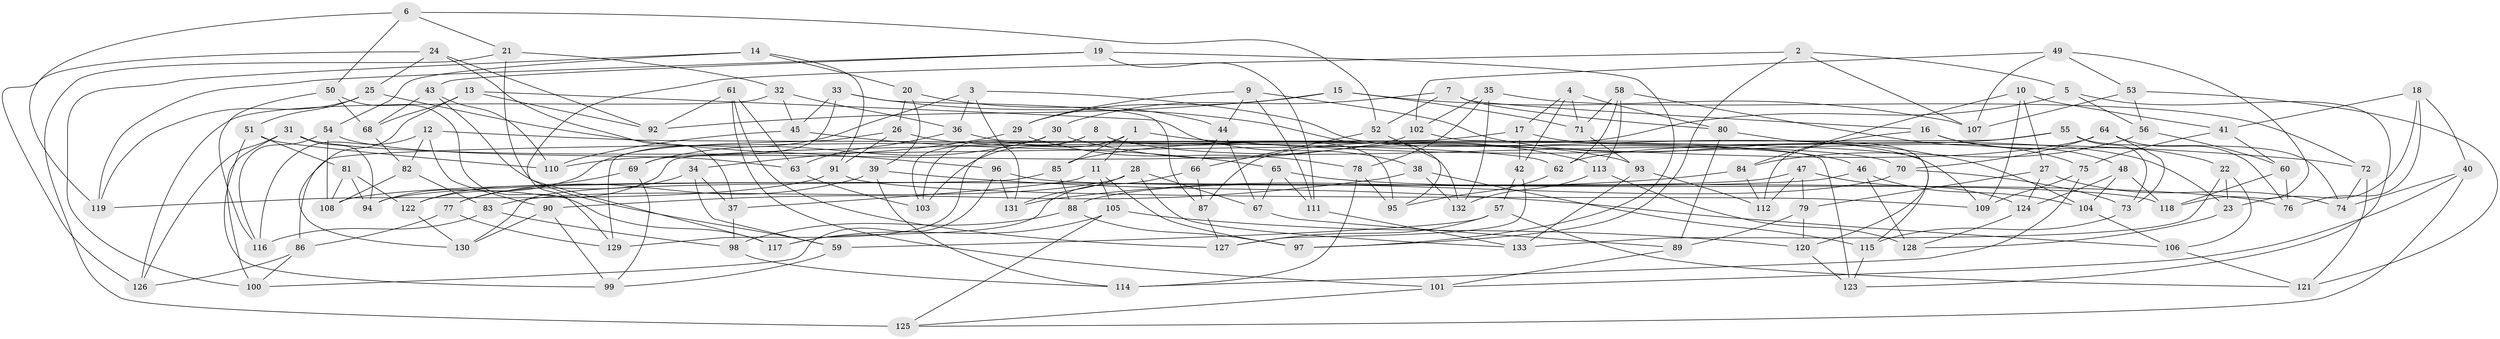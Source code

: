 // coarse degree distribution, {6: 0.4523809523809524, 5: 0.13095238095238096, 4: 0.38095238095238093, 3: 0.03571428571428571}
// Generated by graph-tools (version 1.1) at 2025/52/02/27/25 19:52:33]
// undirected, 133 vertices, 266 edges
graph export_dot {
graph [start="1"]
  node [color=gray90,style=filled];
  1;
  2;
  3;
  4;
  5;
  6;
  7;
  8;
  9;
  10;
  11;
  12;
  13;
  14;
  15;
  16;
  17;
  18;
  19;
  20;
  21;
  22;
  23;
  24;
  25;
  26;
  27;
  28;
  29;
  30;
  31;
  32;
  33;
  34;
  35;
  36;
  37;
  38;
  39;
  40;
  41;
  42;
  43;
  44;
  45;
  46;
  47;
  48;
  49;
  50;
  51;
  52;
  53;
  54;
  55;
  56;
  57;
  58;
  59;
  60;
  61;
  62;
  63;
  64;
  65;
  66;
  67;
  68;
  69;
  70;
  71;
  72;
  73;
  74;
  75;
  76;
  77;
  78;
  79;
  80;
  81;
  82;
  83;
  84;
  85;
  86;
  87;
  88;
  89;
  90;
  91;
  92;
  93;
  94;
  95;
  96;
  97;
  98;
  99;
  100;
  101;
  102;
  103;
  104;
  105;
  106;
  107;
  108;
  109;
  110;
  111;
  112;
  113;
  114;
  115;
  116;
  117;
  118;
  119;
  120;
  121;
  122;
  123;
  124;
  125;
  126;
  127;
  128;
  129;
  130;
  131;
  132;
  133;
  1 -- 103;
  1 -- 72;
  1 -- 11;
  1 -- 85;
  2 -- 129;
  2 -- 107;
  2 -- 97;
  2 -- 5;
  3 -- 94;
  3 -- 131;
  3 -- 36;
  3 -- 109;
  4 -- 17;
  4 -- 71;
  4 -- 42;
  4 -- 80;
  5 -- 123;
  5 -- 87;
  5 -- 56;
  6 -- 21;
  6 -- 52;
  6 -- 50;
  6 -- 119;
  7 -- 80;
  7 -- 30;
  7 -- 52;
  7 -- 16;
  8 -- 103;
  8 -- 46;
  8 -- 129;
  8 -- 95;
  9 -- 29;
  9 -- 44;
  9 -- 104;
  9 -- 111;
  10 -- 109;
  10 -- 41;
  10 -- 27;
  10 -- 84;
  11 -- 97;
  11 -- 105;
  11 -- 37;
  12 -- 116;
  12 -- 90;
  12 -- 82;
  12 -- 62;
  13 -- 130;
  13 -- 68;
  13 -- 92;
  13 -- 38;
  14 -- 20;
  14 -- 91;
  14 -- 100;
  14 -- 54;
  15 -- 29;
  15 -- 71;
  15 -- 107;
  15 -- 92;
  16 -- 112;
  16 -- 48;
  16 -- 22;
  17 -- 122;
  17 -- 23;
  17 -- 42;
  18 -- 76;
  18 -- 41;
  18 -- 40;
  18 -- 23;
  19 -- 111;
  19 -- 97;
  19 -- 43;
  19 -- 119;
  20 -- 26;
  20 -- 44;
  20 -- 39;
  21 -- 32;
  21 -- 125;
  21 -- 117;
  22 -- 106;
  22 -- 133;
  22 -- 23;
  23 -- 128;
  24 -- 126;
  24 -- 92;
  24 -- 25;
  24 -- 37;
  25 -- 51;
  25 -- 96;
  25 -- 119;
  26 -- 129;
  26 -- 91;
  26 -- 93;
  27 -- 124;
  27 -- 74;
  27 -- 79;
  28 -- 67;
  28 -- 133;
  28 -- 131;
  28 -- 83;
  29 -- 34;
  29 -- 78;
  30 -- 113;
  30 -- 69;
  30 -- 103;
  31 -- 100;
  31 -- 70;
  31 -- 126;
  31 -- 94;
  32 -- 45;
  32 -- 36;
  32 -- 126;
  33 -- 132;
  33 -- 69;
  33 -- 87;
  33 -- 45;
  34 -- 59;
  34 -- 37;
  34 -- 77;
  35 -- 102;
  35 -- 132;
  35 -- 72;
  35 -- 78;
  36 -- 63;
  36 -- 123;
  37 -- 98;
  38 -- 115;
  38 -- 90;
  38 -- 132;
  39 -- 106;
  39 -- 114;
  39 -- 77;
  40 -- 101;
  40 -- 74;
  40 -- 125;
  41 -- 60;
  41 -- 75;
  42 -- 57;
  42 -- 127;
  43 -- 68;
  43 -- 59;
  43 -- 110;
  44 -- 66;
  44 -- 67;
  45 -- 65;
  45 -- 110;
  46 -- 108;
  46 -- 128;
  46 -- 104;
  47 -- 124;
  47 -- 79;
  47 -- 94;
  47 -- 112;
  48 -- 118;
  48 -- 104;
  48 -- 124;
  49 -- 107;
  49 -- 53;
  49 -- 118;
  49 -- 102;
  50 -- 117;
  50 -- 68;
  50 -- 116;
  51 -- 81;
  51 -- 99;
  51 -- 110;
  52 -- 95;
  52 -- 66;
  53 -- 56;
  53 -- 107;
  53 -- 121;
  54 -- 108;
  54 -- 63;
  54 -- 116;
  55 -- 62;
  55 -- 73;
  55 -- 86;
  55 -- 74;
  56 -- 84;
  56 -- 60;
  57 -- 59;
  57 -- 127;
  57 -- 121;
  58 -- 62;
  58 -- 75;
  58 -- 113;
  58 -- 71;
  59 -- 99;
  60 -- 76;
  60 -- 118;
  61 -- 92;
  61 -- 101;
  61 -- 127;
  61 -- 63;
  62 -- 95;
  63 -- 103;
  64 -- 76;
  64 -- 73;
  64 -- 85;
  64 -- 70;
  65 -- 111;
  65 -- 76;
  65 -- 67;
  66 -- 117;
  66 -- 87;
  67 -- 89;
  68 -- 82;
  69 -- 99;
  69 -- 122;
  70 -- 88;
  70 -- 73;
  71 -- 93;
  72 -- 121;
  72 -- 74;
  73 -- 115;
  75 -- 109;
  75 -- 114;
  77 -- 129;
  77 -- 86;
  78 -- 95;
  78 -- 114;
  79 -- 89;
  79 -- 120;
  80 -- 89;
  80 -- 120;
  81 -- 122;
  81 -- 108;
  81 -- 94;
  82 -- 108;
  82 -- 83;
  83 -- 116;
  83 -- 98;
  84 -- 112;
  84 -- 131;
  85 -- 88;
  85 -- 130;
  86 -- 100;
  86 -- 126;
  87 -- 127;
  88 -- 97;
  88 -- 98;
  89 -- 101;
  90 -- 99;
  90 -- 130;
  91 -- 119;
  91 -- 109;
  93 -- 112;
  93 -- 133;
  96 -- 100;
  96 -- 118;
  96 -- 131;
  98 -- 114;
  101 -- 125;
  102 -- 110;
  102 -- 115;
  104 -- 106;
  105 -- 120;
  105 -- 117;
  105 -- 125;
  106 -- 121;
  111 -- 133;
  113 -- 128;
  113 -- 132;
  115 -- 123;
  120 -- 123;
  122 -- 130;
  124 -- 128;
}
